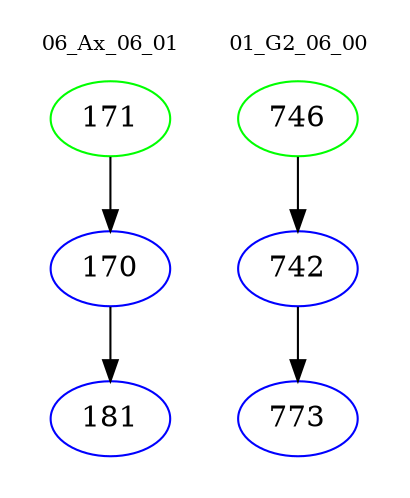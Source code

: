 digraph{
subgraph cluster_0 {
color = white
label = "06_Ax_06_01";
fontsize=10;
T0_171 [label="171", color="green"]
T0_171 -> T0_170 [color="black"]
T0_170 [label="170", color="blue"]
T0_170 -> T0_181 [color="black"]
T0_181 [label="181", color="blue"]
}
subgraph cluster_1 {
color = white
label = "01_G2_06_00";
fontsize=10;
T1_746 [label="746", color="green"]
T1_746 -> T1_742 [color="black"]
T1_742 [label="742", color="blue"]
T1_742 -> T1_773 [color="black"]
T1_773 [label="773", color="blue"]
}
}
